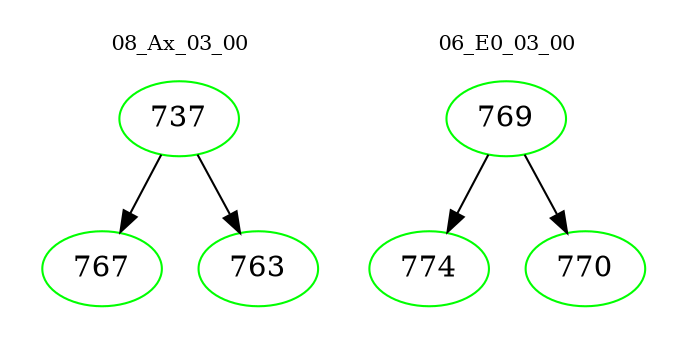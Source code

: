 digraph{
subgraph cluster_0 {
color = white
label = "08_Ax_03_00";
fontsize=10;
T0_737 [label="737", color="green"]
T0_737 -> T0_767 [color="black"]
T0_767 [label="767", color="green"]
T0_737 -> T0_763 [color="black"]
T0_763 [label="763", color="green"]
}
subgraph cluster_1 {
color = white
label = "06_E0_03_00";
fontsize=10;
T1_769 [label="769", color="green"]
T1_769 -> T1_774 [color="black"]
T1_774 [label="774", color="green"]
T1_769 -> T1_770 [color="black"]
T1_770 [label="770", color="green"]
}
}
